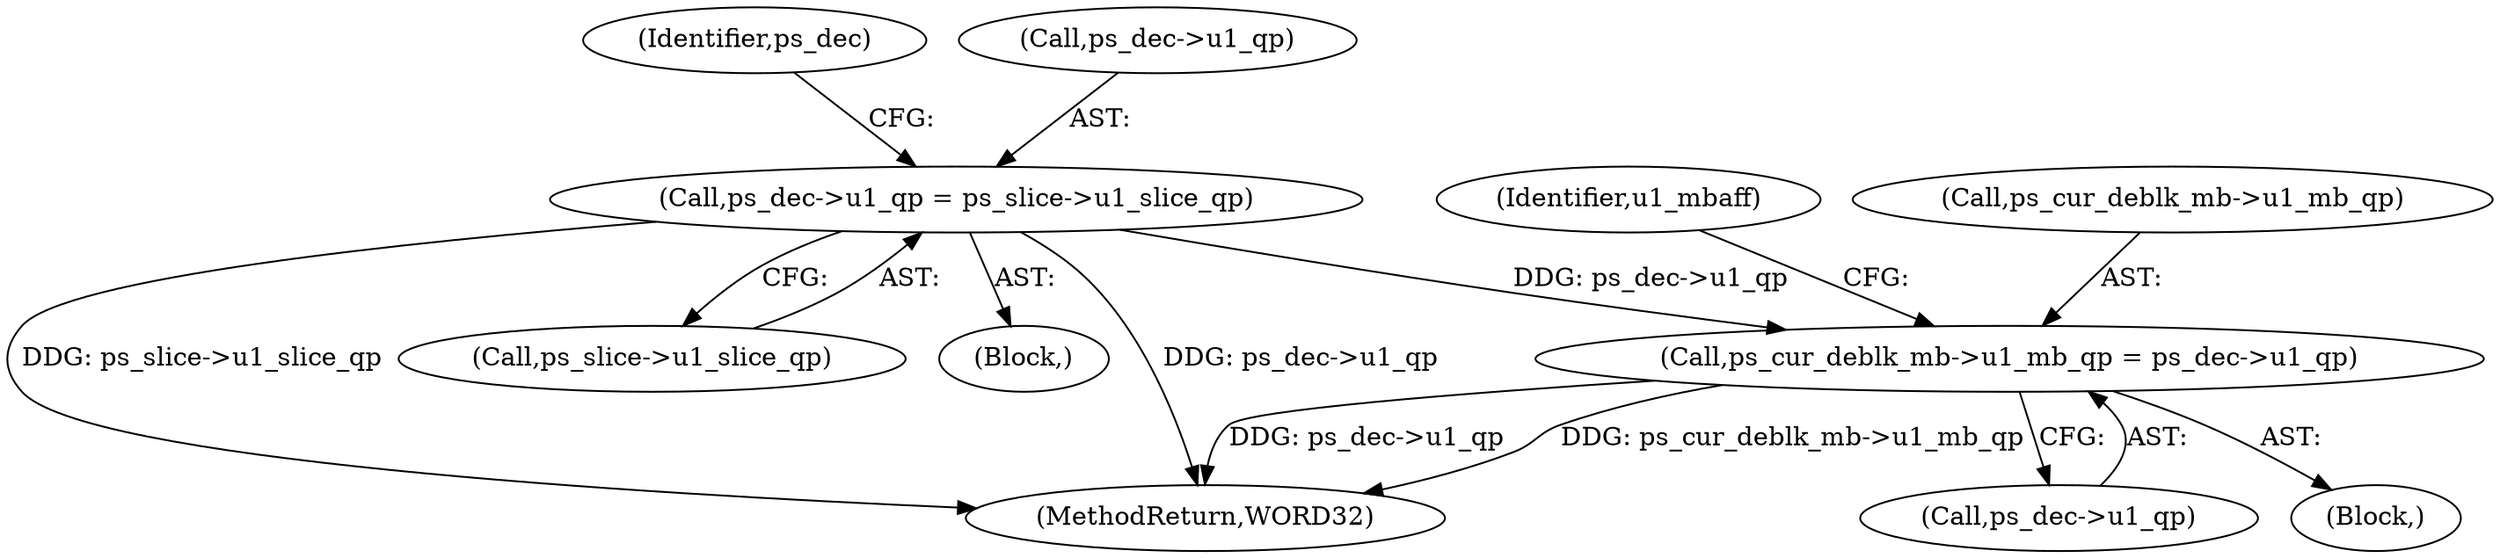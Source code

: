 digraph "0_Android_4a524d3a8ae9aa20c36430008e6bd429443f8f1d_1@pointer" {
"1001079" [label="(Call,ps_cur_deblk_mb->u1_mb_qp = ps_dec->u1_qp)"];
"1000885" [label="(Call,ps_dec->u1_qp = ps_slice->u1_slice_qp)"];
"1001079" [label="(Call,ps_cur_deblk_mb->u1_mb_qp = ps_dec->u1_qp)"];
"1000931" [label="(Block,)"];
"1001087" [label="(Identifier,u1_mbaff)"];
"1000893" [label="(Identifier,ps_dec)"];
"1001284" [label="(MethodReturn,WORD32)"];
"1000889" [label="(Call,ps_slice->u1_slice_qp)"];
"1000885" [label="(Call,ps_dec->u1_qp = ps_slice->u1_slice_qp)"];
"1000886" [label="(Call,ps_dec->u1_qp)"];
"1001080" [label="(Call,ps_cur_deblk_mb->u1_mb_qp)"];
"1001083" [label="(Call,ps_dec->u1_qp)"];
"1000136" [label="(Block,)"];
"1001079" -> "1000931"  [label="AST: "];
"1001079" -> "1001083"  [label="CFG: "];
"1001080" -> "1001079"  [label="AST: "];
"1001083" -> "1001079"  [label="AST: "];
"1001087" -> "1001079"  [label="CFG: "];
"1001079" -> "1001284"  [label="DDG: ps_cur_deblk_mb->u1_mb_qp"];
"1001079" -> "1001284"  [label="DDG: ps_dec->u1_qp"];
"1000885" -> "1001079"  [label="DDG: ps_dec->u1_qp"];
"1000885" -> "1000136"  [label="AST: "];
"1000885" -> "1000889"  [label="CFG: "];
"1000886" -> "1000885"  [label="AST: "];
"1000889" -> "1000885"  [label="AST: "];
"1000893" -> "1000885"  [label="CFG: "];
"1000885" -> "1001284"  [label="DDG: ps_dec->u1_qp"];
"1000885" -> "1001284"  [label="DDG: ps_slice->u1_slice_qp"];
}
